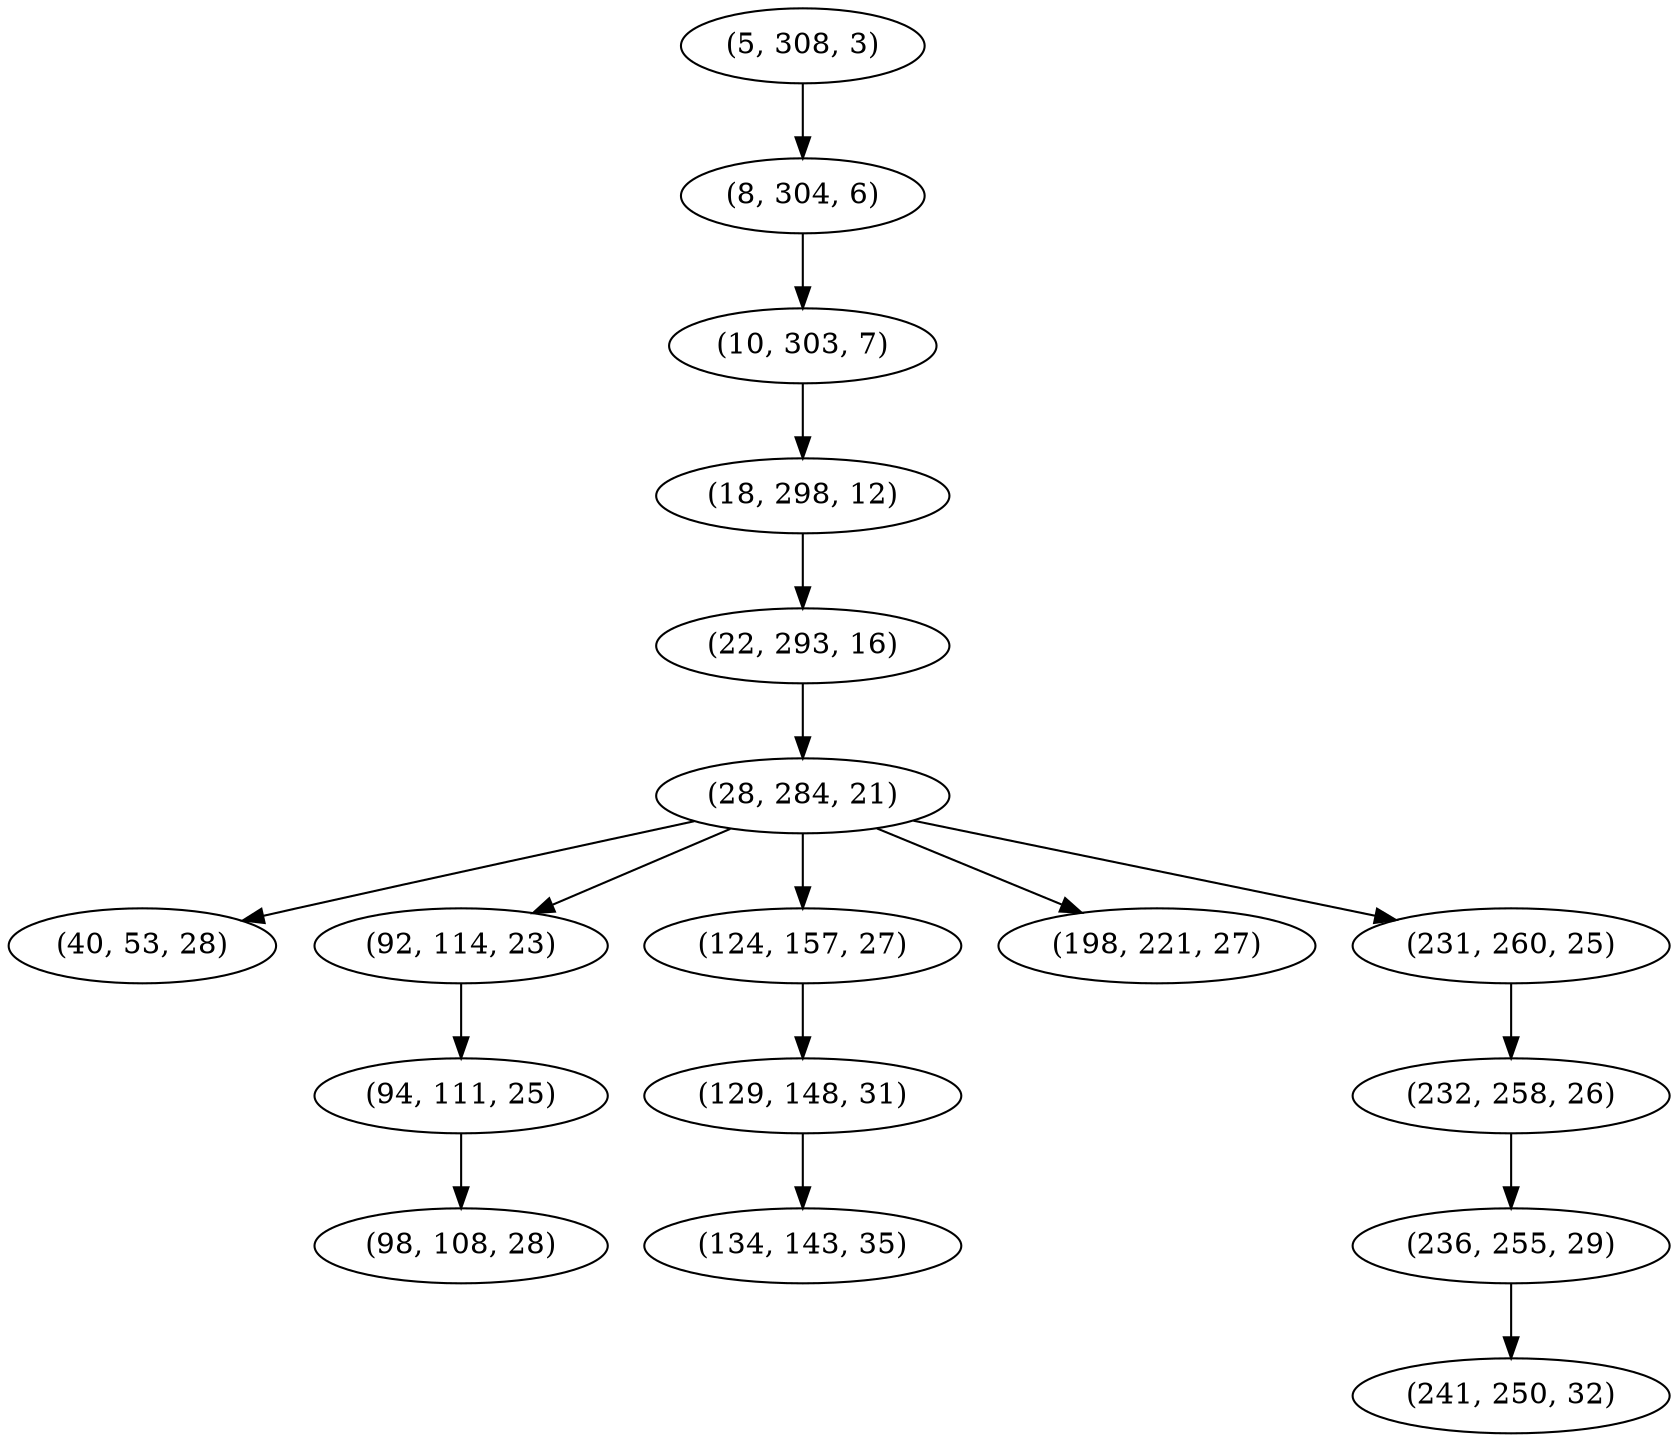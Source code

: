digraph tree {
    "(5, 308, 3)";
    "(8, 304, 6)";
    "(10, 303, 7)";
    "(18, 298, 12)";
    "(22, 293, 16)";
    "(28, 284, 21)";
    "(40, 53, 28)";
    "(92, 114, 23)";
    "(94, 111, 25)";
    "(98, 108, 28)";
    "(124, 157, 27)";
    "(129, 148, 31)";
    "(134, 143, 35)";
    "(198, 221, 27)";
    "(231, 260, 25)";
    "(232, 258, 26)";
    "(236, 255, 29)";
    "(241, 250, 32)";
    "(5, 308, 3)" -> "(8, 304, 6)";
    "(8, 304, 6)" -> "(10, 303, 7)";
    "(10, 303, 7)" -> "(18, 298, 12)";
    "(18, 298, 12)" -> "(22, 293, 16)";
    "(22, 293, 16)" -> "(28, 284, 21)";
    "(28, 284, 21)" -> "(40, 53, 28)";
    "(28, 284, 21)" -> "(92, 114, 23)";
    "(28, 284, 21)" -> "(124, 157, 27)";
    "(28, 284, 21)" -> "(198, 221, 27)";
    "(28, 284, 21)" -> "(231, 260, 25)";
    "(92, 114, 23)" -> "(94, 111, 25)";
    "(94, 111, 25)" -> "(98, 108, 28)";
    "(124, 157, 27)" -> "(129, 148, 31)";
    "(129, 148, 31)" -> "(134, 143, 35)";
    "(231, 260, 25)" -> "(232, 258, 26)";
    "(232, 258, 26)" -> "(236, 255, 29)";
    "(236, 255, 29)" -> "(241, 250, 32)";
}
